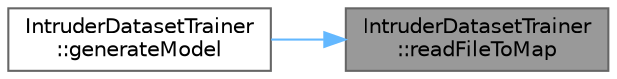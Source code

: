 digraph "IntruderDatasetTrainer::readFileToMap"
{
 // LATEX_PDF_SIZE
  bgcolor="transparent";
  edge [fontname=Helvetica,fontsize=10,labelfontname=Helvetica,labelfontsize=10];
  node [fontname=Helvetica,fontsize=10,shape=box,height=0.2,width=0.4];
  rankdir="RL";
  Node1 [label="IntruderDatasetTrainer\l::readFileToMap",height=0.2,width=0.4,color="gray40", fillcolor="grey60", style="filled", fontcolor="black",tooltip=" "];
  Node1 -> Node2 [dir="back",color="steelblue1",style="solid"];
  Node2 [label="IntruderDatasetTrainer\l::generateModel",height=0.2,width=0.4,color="grey40", fillcolor="white", style="filled",URL="$class_intruder_dataset_trainer.html#a6d2299bbf12e0484dc930a7e53634c4a",tooltip=" "];
}
